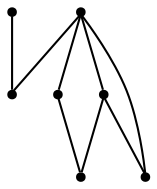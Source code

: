 graph {
  node [shape=point,comment="{\"directed\":false,\"doi\":\"10.1007/978-3-642-11805-0_10\",\"figure\":\"12 (7)\"}"]

  v0 [pos="627.2789549361827,2674.817634859952"]
  v1 [pos="627.2789549361827,2764.850260370427"]
  v2 [pos="582.2454538389693,2674.8176348599513"]
  v3 [pos="537.2120004609574,2674.817507657137"]
  v4 [pos="672.3124560333961,2674.817507657137"]
  v5 [pos="717.3459571306096,2674.817507657137"]
  v6 [pos="627.2789549361827,2719.833884013782"]

  v0 -- v1 [id="-1",pos="627.2789549361827,2674.817634859952 609.1405047394509,2682.4327585393726 597.2983168491097,2700.1892537897274 597.2983168491097,2719.8756701382717 597.2983168491097,2739.561832081187 609.1405047394509,2757.318327331542 627.2789549361827,2764.850260370427"]
  v3 -- v2 [id="-2",pos="537.2120004609574,2674.817507657137 582.2454538389693,2674.8176348599513 582.2454538389693,2674.8176348599513 582.2454538389693,2674.8176348599513"]
  v0 -- v4 [id="-3",pos="627.2789549361827,2674.817634859952 672.3124560333961,2674.817507657137 672.3124560333961,2674.817507657137 672.3124560333961,2674.817507657137"]
  v4 -- v5 [id="-4",pos="672.3124560333961,2674.817507657137 717.3459571306096,2674.817507657137 717.3459571306096,2674.817507657137 717.3459571306096,2674.817507657137"]
  v1 -- v6 [id="-5",pos="627.2789549361827,2764.850260370427 627.2789549361827,2719.833884013782 627.2789549361827,2719.833884013782 627.2789549361827,2719.833884013782"]
  v6 -- v0 [id="-6",pos="627.2789549361827,2719.833884013782 627.2789549361827,2674.817634859952 627.2789549361827,2674.817634859952 627.2789549361827,2674.817634859952"]
  v1 -- v5 [id="-7",pos="627.2789549361827,2764.850260370427 717.3459571306096,2674.817507657137 717.3459571306096,2674.817507657137 717.3459571306096,2674.817507657137"]
  v0 -- v2 [id="-12",pos="627.2789549361827,2674.817634859952 582.2454538389693,2674.8176348599513 582.2454538389693,2674.8176348599513 582.2454538389693,2674.8176348599513"]
}